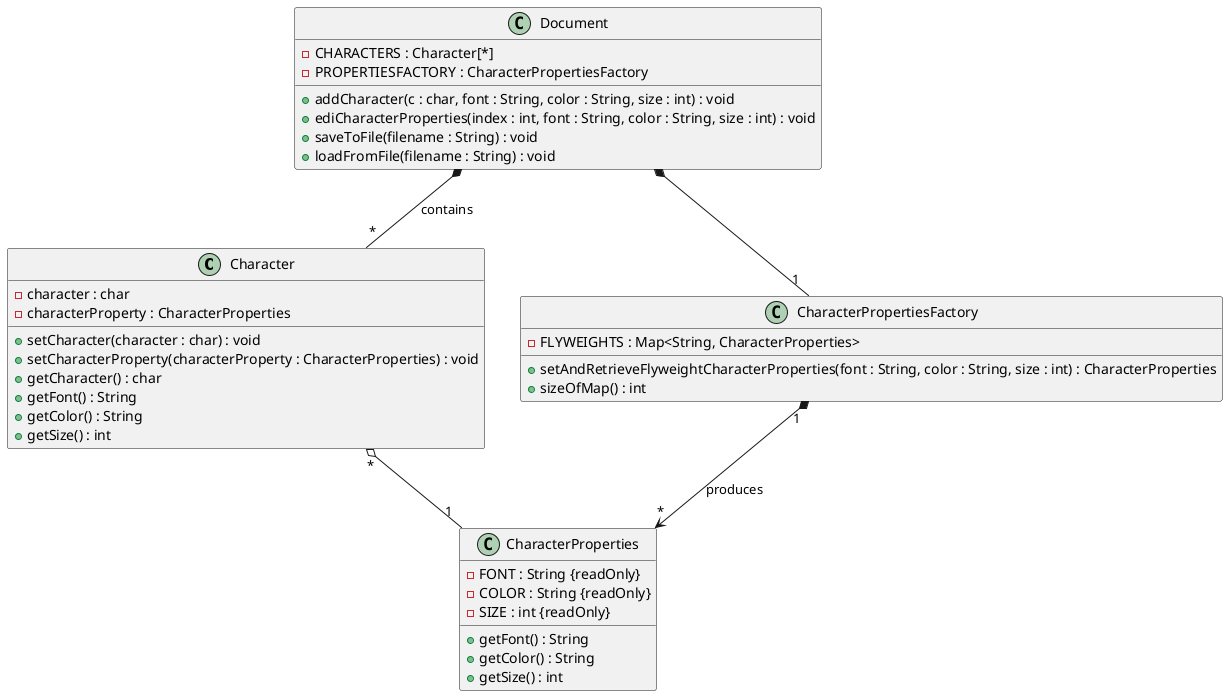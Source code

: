 @startuml
'https://plantuml.com/class-diagram

class Character{
    - character : char
    - characterProperty : CharacterProperties

    + setCharacter(character : char) : void
    + setCharacterProperty(characterProperty : CharacterProperties) : void
    + getCharacter() : char
    + getFont() : String
    + getColor() : String
    + getSize() : int
}

class CharacterProperties{
    - FONT : String {readOnly}
    - COLOR : String {readOnly}
    - SIZE : int {readOnly}

    + getFont() : String
    + getColor() : String
    + getSize() : int
}

class CharacterPropertiesFactory{
    - FLYWEIGHTS : Map<String, CharacterProperties>

    + setAndRetrieveFlyweightCharacterProperties(font : String, color : String, size : int) : CharacterProperties
    + sizeOfMap() : int
}

class Document{
    - CHARACTERS : Character[*]
    - PROPERTIESFACTORY : CharacterPropertiesFactory

    + addCharacter(c : char, font : String, color : String, size : int) : void
    + ediCharacterProperties(index : int, font : String, color : String, size : int) : void
    + saveToFile(filename : String) : void
    + loadFromFile(filename : String) : void

}

Character "*" o-- "1" CharacterProperties

Document *-- "*" Character : contains
Document *-- "1" CharacterPropertiesFactory

CharacterPropertiesFactory "1" *--> "*" CharacterProperties : produces

@enduml